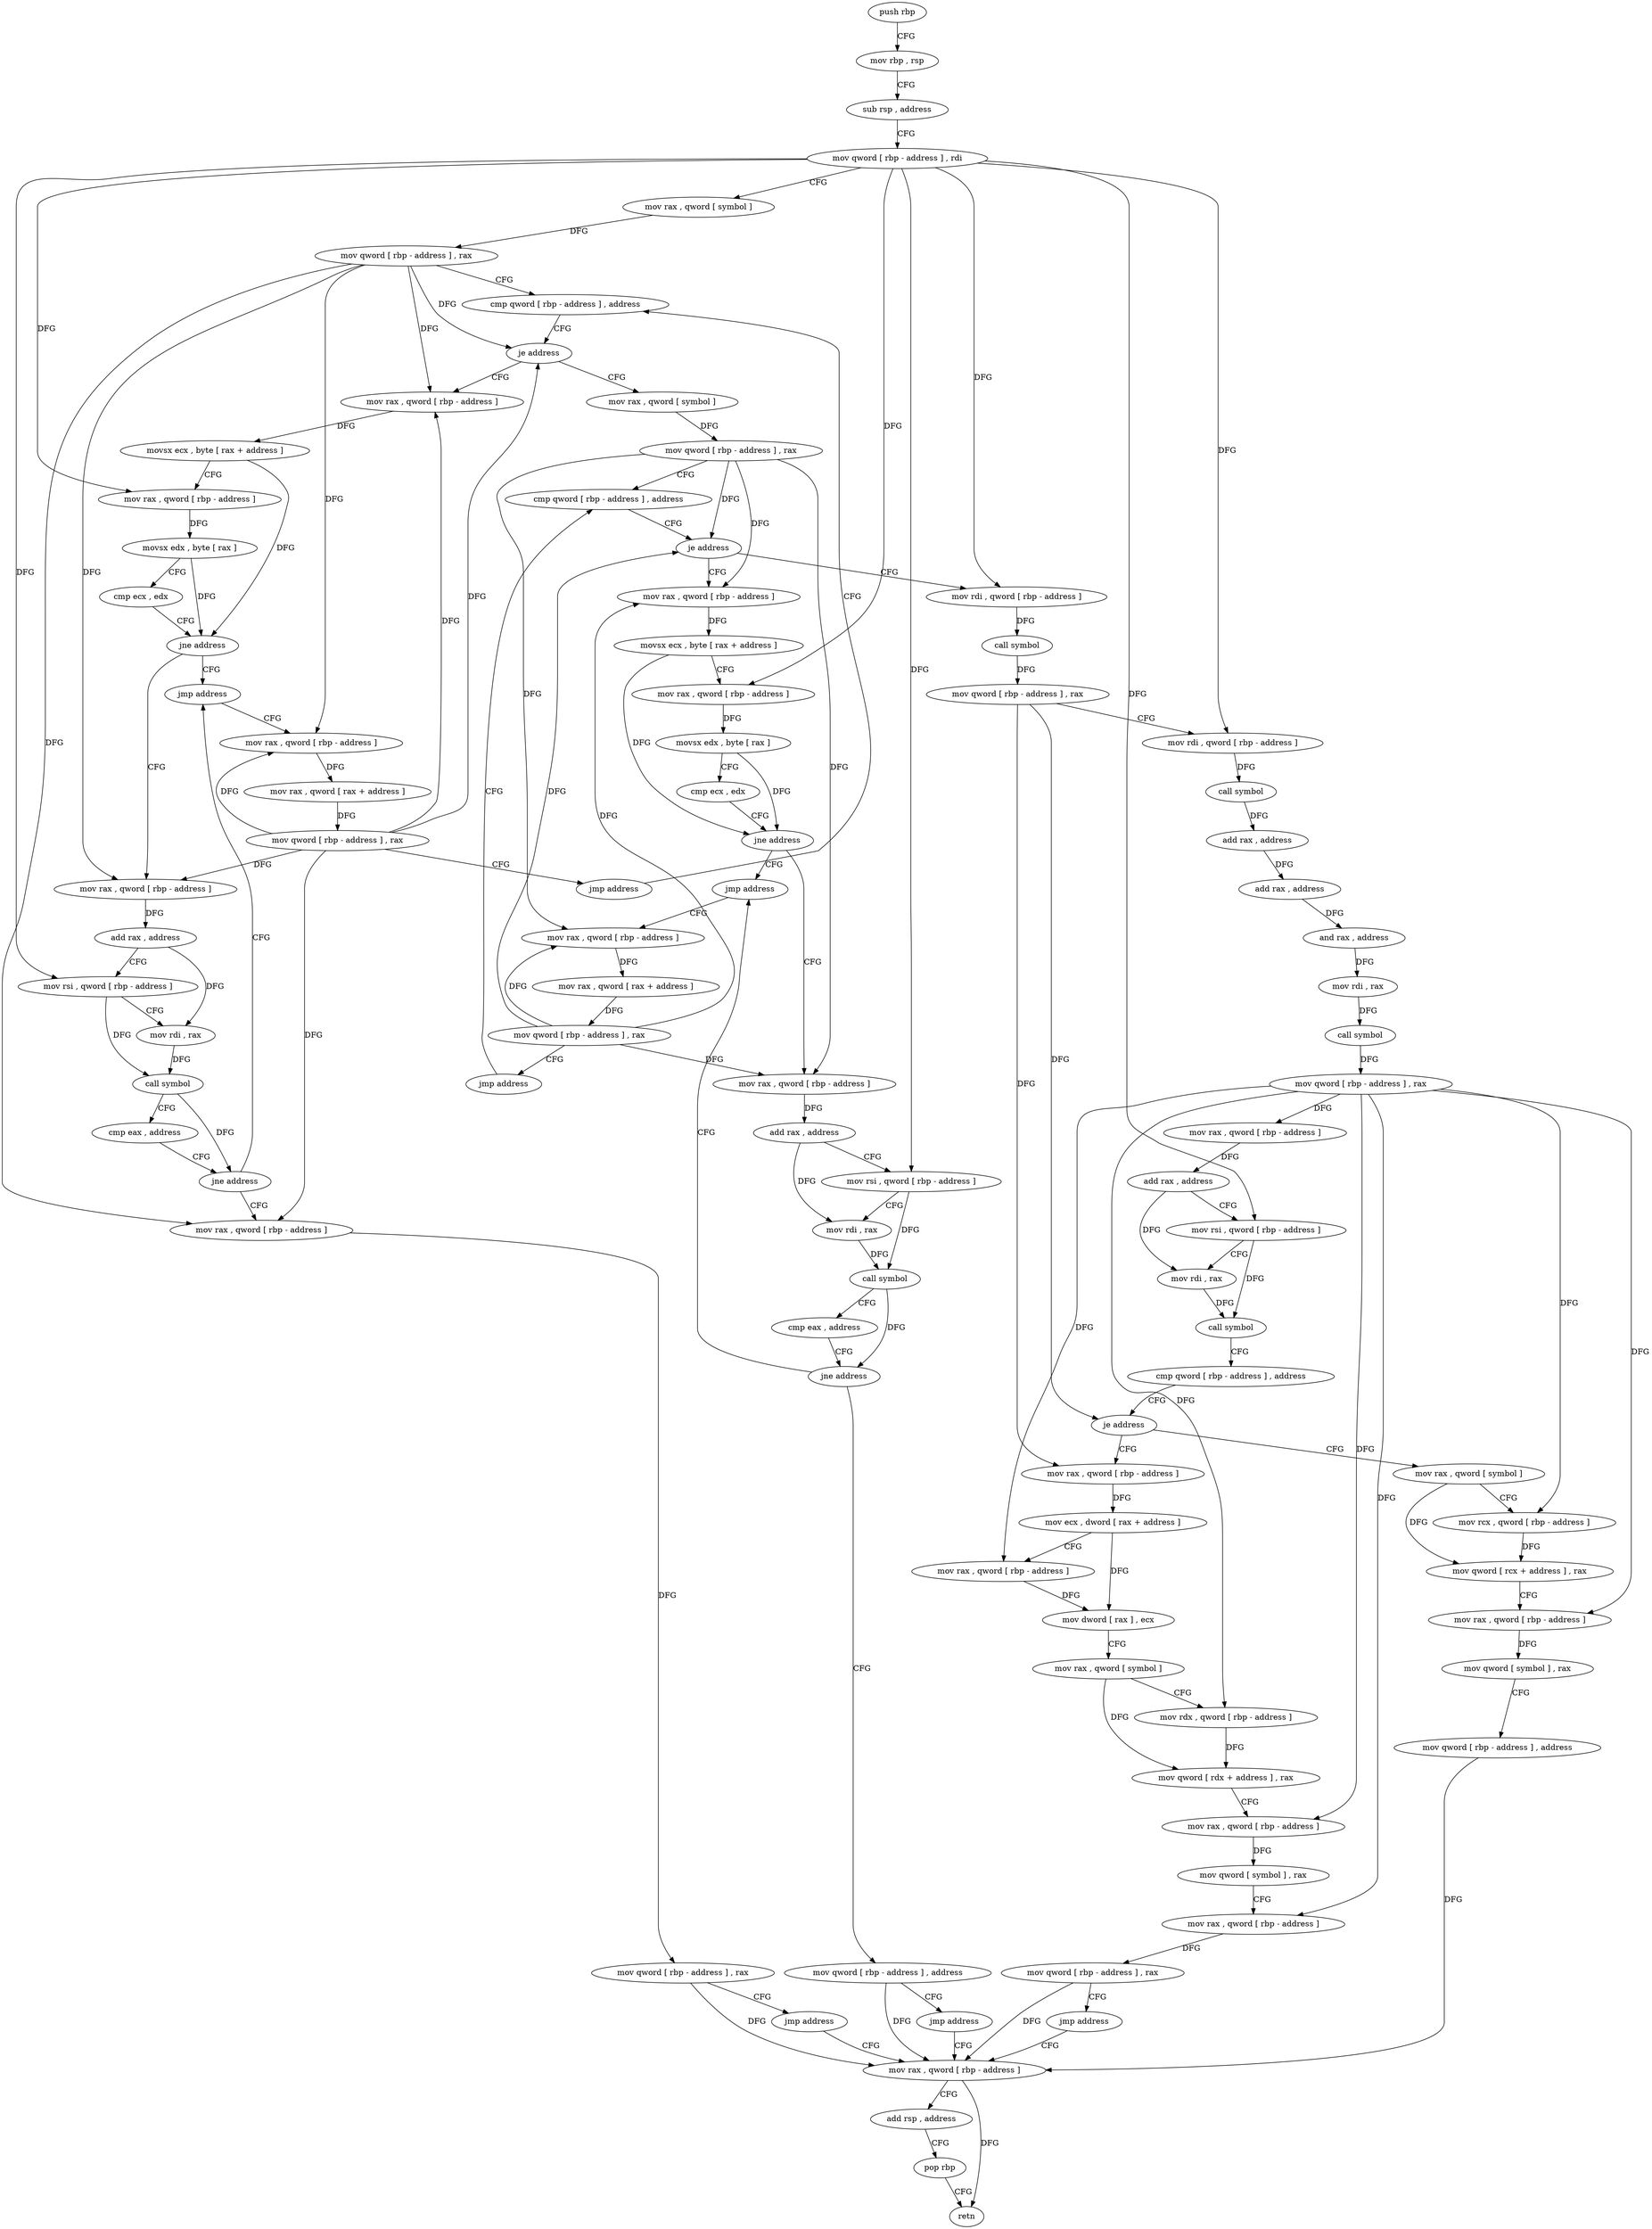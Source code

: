 digraph "func" {
"4286240" [label = "push rbp" ]
"4286241" [label = "mov rbp , rsp" ]
"4286244" [label = "sub rsp , address" ]
"4286248" [label = "mov qword [ rbp - address ] , rdi" ]
"4286252" [label = "mov rax , qword [ symbol ]" ]
"4286260" [label = "mov qword [ rbp - address ] , rax" ]
"4286264" [label = "cmp qword [ rbp - address ] , address" ]
"4286364" [label = "mov rax , qword [ symbol ]" ]
"4286372" [label = "mov qword [ rbp - address ] , rax" ]
"4286376" [label = "cmp qword [ rbp - address ] , address" ]
"4286275" [label = "mov rax , qword [ rbp - address ]" ]
"4286279" [label = "movsx ecx , byte [ rax + address ]" ]
"4286283" [label = "mov rax , qword [ rbp - address ]" ]
"4286287" [label = "movsx edx , byte [ rax ]" ]
"4286290" [label = "cmp ecx , edx" ]
"4286292" [label = "jne address" ]
"4286342" [label = "jmp address" ]
"4286298" [label = "mov rax , qword [ rbp - address ]" ]
"4286476" [label = "mov rdi , qword [ rbp - address ]" ]
"4286480" [label = "call symbol" ]
"4286485" [label = "mov qword [ rbp - address ] , rax" ]
"4286489" [label = "mov rdi , qword [ rbp - address ]" ]
"4286493" [label = "call symbol" ]
"4286498" [label = "add rax , address" ]
"4286504" [label = "add rax , address" ]
"4286510" [label = "and rax , address" ]
"4286516" [label = "mov rdi , rax" ]
"4286519" [label = "call symbol" ]
"4286524" [label = "mov qword [ rbp - address ] , rax" ]
"4286528" [label = "mov rax , qword [ rbp - address ]" ]
"4286532" [label = "add rax , address" ]
"4286538" [label = "mov rsi , qword [ rbp - address ]" ]
"4286542" [label = "mov rdi , rax" ]
"4286545" [label = "call symbol" ]
"4286550" [label = "cmp qword [ rbp - address ] , address" ]
"4286555" [label = "je address" ]
"4286615" [label = "mov rax , qword [ symbol ]" ]
"4286561" [label = "mov rax , qword [ rbp - address ]" ]
"4286387" [label = "mov rax , qword [ rbp - address ]" ]
"4286391" [label = "movsx ecx , byte [ rax + address ]" ]
"4286395" [label = "mov rax , qword [ rbp - address ]" ]
"4286399" [label = "movsx edx , byte [ rax ]" ]
"4286402" [label = "cmp ecx , edx" ]
"4286404" [label = "jne address" ]
"4286454" [label = "jmp address" ]
"4286410" [label = "mov rax , qword [ rbp - address ]" ]
"4286347" [label = "mov rax , qword [ rbp - address ]" ]
"4286302" [label = "add rax , address" ]
"4286308" [label = "mov rsi , qword [ rbp - address ]" ]
"4286312" [label = "mov rdi , rax" ]
"4286315" [label = "call symbol" ]
"4286320" [label = "cmp eax , address" ]
"4286323" [label = "jne address" ]
"4286329" [label = "mov rax , qword [ rbp - address ]" ]
"4286623" [label = "mov rcx , qword [ rbp - address ]" ]
"4286627" [label = "mov qword [ rcx + address ] , rax" ]
"4286631" [label = "mov rax , qword [ rbp - address ]" ]
"4286635" [label = "mov qword [ symbol ] , rax" ]
"4286643" [label = "mov qword [ rbp - address ] , address" ]
"4286651" [label = "mov rax , qword [ rbp - address ]" ]
"4286565" [label = "mov ecx , dword [ rax + address ]" ]
"4286568" [label = "mov rax , qword [ rbp - address ]" ]
"4286572" [label = "mov dword [ rax ] , ecx" ]
"4286574" [label = "mov rax , qword [ symbol ]" ]
"4286582" [label = "mov rdx , qword [ rbp - address ]" ]
"4286586" [label = "mov qword [ rdx + address ] , rax" ]
"4286590" [label = "mov rax , qword [ rbp - address ]" ]
"4286594" [label = "mov qword [ symbol ] , rax" ]
"4286602" [label = "mov rax , qword [ rbp - address ]" ]
"4286606" [label = "mov qword [ rbp - address ] , rax" ]
"4286610" [label = "jmp address" ]
"4286459" [label = "mov rax , qword [ rbp - address ]" ]
"4286414" [label = "add rax , address" ]
"4286420" [label = "mov rsi , qword [ rbp - address ]" ]
"4286424" [label = "mov rdi , rax" ]
"4286427" [label = "call symbol" ]
"4286432" [label = "cmp eax , address" ]
"4286435" [label = "jne address" ]
"4286441" [label = "mov qword [ rbp - address ] , address" ]
"4286351" [label = "mov rax , qword [ rax + address ]" ]
"4286355" [label = "mov qword [ rbp - address ] , rax" ]
"4286359" [label = "jmp address" ]
"4286333" [label = "mov qword [ rbp - address ] , rax" ]
"4286337" [label = "jmp address" ]
"4286655" [label = "add rsp , address" ]
"4286659" [label = "pop rbp" ]
"4286660" [label = "retn" ]
"4286463" [label = "mov rax , qword [ rax + address ]" ]
"4286467" [label = "mov qword [ rbp - address ] , rax" ]
"4286471" [label = "jmp address" ]
"4286449" [label = "jmp address" ]
"4286269" [label = "je address" ]
"4286381" [label = "je address" ]
"4286240" -> "4286241" [ label = "CFG" ]
"4286241" -> "4286244" [ label = "CFG" ]
"4286244" -> "4286248" [ label = "CFG" ]
"4286248" -> "4286252" [ label = "CFG" ]
"4286248" -> "4286283" [ label = "DFG" ]
"4286248" -> "4286308" [ label = "DFG" ]
"4286248" -> "4286476" [ label = "DFG" ]
"4286248" -> "4286489" [ label = "DFG" ]
"4286248" -> "4286538" [ label = "DFG" ]
"4286248" -> "4286395" [ label = "DFG" ]
"4286248" -> "4286420" [ label = "DFG" ]
"4286252" -> "4286260" [ label = "DFG" ]
"4286260" -> "4286264" [ label = "CFG" ]
"4286260" -> "4286269" [ label = "DFG" ]
"4286260" -> "4286275" [ label = "DFG" ]
"4286260" -> "4286298" [ label = "DFG" ]
"4286260" -> "4286347" [ label = "DFG" ]
"4286260" -> "4286329" [ label = "DFG" ]
"4286264" -> "4286269" [ label = "CFG" ]
"4286364" -> "4286372" [ label = "DFG" ]
"4286372" -> "4286376" [ label = "CFG" ]
"4286372" -> "4286381" [ label = "DFG" ]
"4286372" -> "4286387" [ label = "DFG" ]
"4286372" -> "4286410" [ label = "DFG" ]
"4286372" -> "4286459" [ label = "DFG" ]
"4286376" -> "4286381" [ label = "CFG" ]
"4286275" -> "4286279" [ label = "DFG" ]
"4286279" -> "4286283" [ label = "CFG" ]
"4286279" -> "4286292" [ label = "DFG" ]
"4286283" -> "4286287" [ label = "DFG" ]
"4286287" -> "4286290" [ label = "CFG" ]
"4286287" -> "4286292" [ label = "DFG" ]
"4286290" -> "4286292" [ label = "CFG" ]
"4286292" -> "4286342" [ label = "CFG" ]
"4286292" -> "4286298" [ label = "CFG" ]
"4286342" -> "4286347" [ label = "CFG" ]
"4286298" -> "4286302" [ label = "DFG" ]
"4286476" -> "4286480" [ label = "DFG" ]
"4286480" -> "4286485" [ label = "DFG" ]
"4286485" -> "4286489" [ label = "CFG" ]
"4286485" -> "4286555" [ label = "DFG" ]
"4286485" -> "4286561" [ label = "DFG" ]
"4286489" -> "4286493" [ label = "DFG" ]
"4286493" -> "4286498" [ label = "DFG" ]
"4286498" -> "4286504" [ label = "DFG" ]
"4286504" -> "4286510" [ label = "DFG" ]
"4286510" -> "4286516" [ label = "DFG" ]
"4286516" -> "4286519" [ label = "DFG" ]
"4286519" -> "4286524" [ label = "DFG" ]
"4286524" -> "4286528" [ label = "DFG" ]
"4286524" -> "4286623" [ label = "DFG" ]
"4286524" -> "4286631" [ label = "DFG" ]
"4286524" -> "4286568" [ label = "DFG" ]
"4286524" -> "4286582" [ label = "DFG" ]
"4286524" -> "4286590" [ label = "DFG" ]
"4286524" -> "4286602" [ label = "DFG" ]
"4286528" -> "4286532" [ label = "DFG" ]
"4286532" -> "4286538" [ label = "CFG" ]
"4286532" -> "4286542" [ label = "DFG" ]
"4286538" -> "4286542" [ label = "CFG" ]
"4286538" -> "4286545" [ label = "DFG" ]
"4286542" -> "4286545" [ label = "DFG" ]
"4286545" -> "4286550" [ label = "CFG" ]
"4286550" -> "4286555" [ label = "CFG" ]
"4286555" -> "4286615" [ label = "CFG" ]
"4286555" -> "4286561" [ label = "CFG" ]
"4286615" -> "4286623" [ label = "CFG" ]
"4286615" -> "4286627" [ label = "DFG" ]
"4286561" -> "4286565" [ label = "DFG" ]
"4286387" -> "4286391" [ label = "DFG" ]
"4286391" -> "4286395" [ label = "CFG" ]
"4286391" -> "4286404" [ label = "DFG" ]
"4286395" -> "4286399" [ label = "DFG" ]
"4286399" -> "4286402" [ label = "CFG" ]
"4286399" -> "4286404" [ label = "DFG" ]
"4286402" -> "4286404" [ label = "CFG" ]
"4286404" -> "4286454" [ label = "CFG" ]
"4286404" -> "4286410" [ label = "CFG" ]
"4286454" -> "4286459" [ label = "CFG" ]
"4286410" -> "4286414" [ label = "DFG" ]
"4286347" -> "4286351" [ label = "DFG" ]
"4286302" -> "4286308" [ label = "CFG" ]
"4286302" -> "4286312" [ label = "DFG" ]
"4286308" -> "4286312" [ label = "CFG" ]
"4286308" -> "4286315" [ label = "DFG" ]
"4286312" -> "4286315" [ label = "DFG" ]
"4286315" -> "4286320" [ label = "CFG" ]
"4286315" -> "4286323" [ label = "DFG" ]
"4286320" -> "4286323" [ label = "CFG" ]
"4286323" -> "4286342" [ label = "CFG" ]
"4286323" -> "4286329" [ label = "CFG" ]
"4286329" -> "4286333" [ label = "DFG" ]
"4286623" -> "4286627" [ label = "DFG" ]
"4286627" -> "4286631" [ label = "CFG" ]
"4286631" -> "4286635" [ label = "DFG" ]
"4286635" -> "4286643" [ label = "CFG" ]
"4286643" -> "4286651" [ label = "DFG" ]
"4286651" -> "4286655" [ label = "CFG" ]
"4286651" -> "4286660" [ label = "DFG" ]
"4286565" -> "4286568" [ label = "CFG" ]
"4286565" -> "4286572" [ label = "DFG" ]
"4286568" -> "4286572" [ label = "DFG" ]
"4286572" -> "4286574" [ label = "CFG" ]
"4286574" -> "4286582" [ label = "CFG" ]
"4286574" -> "4286586" [ label = "DFG" ]
"4286582" -> "4286586" [ label = "DFG" ]
"4286586" -> "4286590" [ label = "CFG" ]
"4286590" -> "4286594" [ label = "DFG" ]
"4286594" -> "4286602" [ label = "CFG" ]
"4286602" -> "4286606" [ label = "DFG" ]
"4286606" -> "4286610" [ label = "CFG" ]
"4286606" -> "4286651" [ label = "DFG" ]
"4286610" -> "4286651" [ label = "CFG" ]
"4286459" -> "4286463" [ label = "DFG" ]
"4286414" -> "4286420" [ label = "CFG" ]
"4286414" -> "4286424" [ label = "DFG" ]
"4286420" -> "4286424" [ label = "CFG" ]
"4286420" -> "4286427" [ label = "DFG" ]
"4286424" -> "4286427" [ label = "DFG" ]
"4286427" -> "4286432" [ label = "CFG" ]
"4286427" -> "4286435" [ label = "DFG" ]
"4286432" -> "4286435" [ label = "CFG" ]
"4286435" -> "4286454" [ label = "CFG" ]
"4286435" -> "4286441" [ label = "CFG" ]
"4286441" -> "4286449" [ label = "CFG" ]
"4286441" -> "4286651" [ label = "DFG" ]
"4286351" -> "4286355" [ label = "DFG" ]
"4286355" -> "4286359" [ label = "CFG" ]
"4286355" -> "4286269" [ label = "DFG" ]
"4286355" -> "4286275" [ label = "DFG" ]
"4286355" -> "4286298" [ label = "DFG" ]
"4286355" -> "4286347" [ label = "DFG" ]
"4286355" -> "4286329" [ label = "DFG" ]
"4286359" -> "4286264" [ label = "CFG" ]
"4286333" -> "4286337" [ label = "CFG" ]
"4286333" -> "4286651" [ label = "DFG" ]
"4286337" -> "4286651" [ label = "CFG" ]
"4286655" -> "4286659" [ label = "CFG" ]
"4286659" -> "4286660" [ label = "CFG" ]
"4286463" -> "4286467" [ label = "DFG" ]
"4286467" -> "4286471" [ label = "CFG" ]
"4286467" -> "4286381" [ label = "DFG" ]
"4286467" -> "4286387" [ label = "DFG" ]
"4286467" -> "4286410" [ label = "DFG" ]
"4286467" -> "4286459" [ label = "DFG" ]
"4286471" -> "4286376" [ label = "CFG" ]
"4286449" -> "4286651" [ label = "CFG" ]
"4286269" -> "4286364" [ label = "CFG" ]
"4286269" -> "4286275" [ label = "CFG" ]
"4286381" -> "4286476" [ label = "CFG" ]
"4286381" -> "4286387" [ label = "CFG" ]
}
